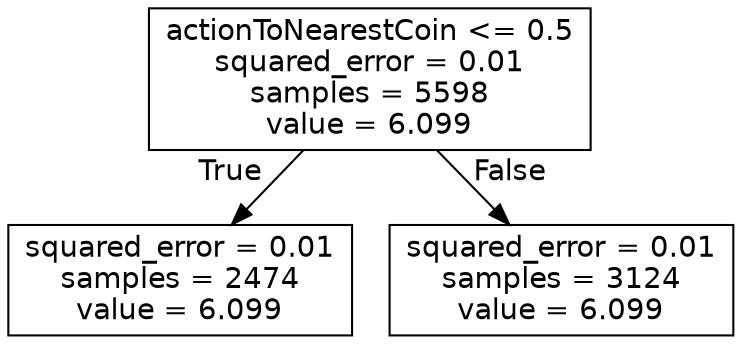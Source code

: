 digraph Tree {
node [shape=box, fontname="helvetica"] ;
edge [fontname="helvetica"] ;
0 [label="actionToNearestCoin <= 0.5\nsquared_error = 0.01\nsamples = 5598\nvalue = 6.099"] ;
1 [label="squared_error = 0.01\nsamples = 2474\nvalue = 6.099"] ;
0 -> 1 [labeldistance=2.5, labelangle=45, headlabel="True"] ;
2 [label="squared_error = 0.01\nsamples = 3124\nvalue = 6.099"] ;
0 -> 2 [labeldistance=2.5, labelangle=-45, headlabel="False"] ;
}
